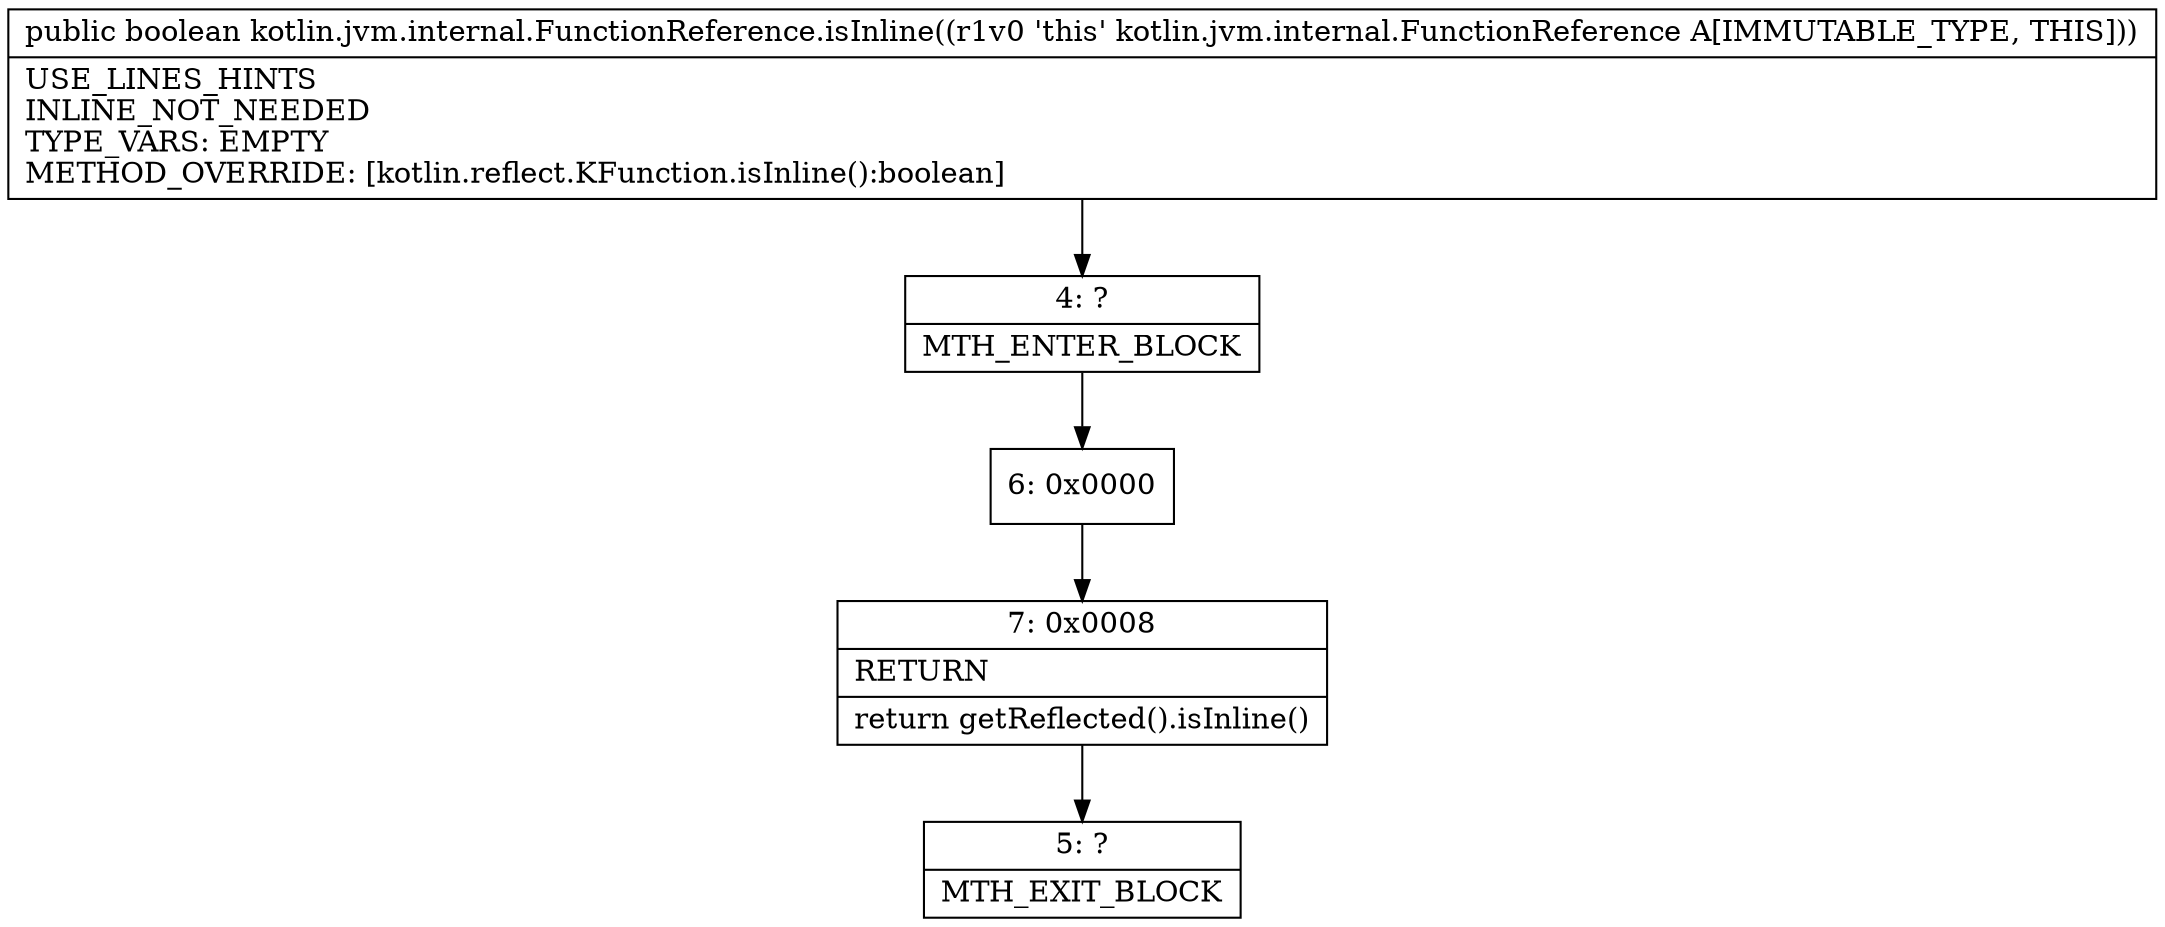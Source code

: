 digraph "CFG forkotlin.jvm.internal.FunctionReference.isInline()Z" {
Node_4 [shape=record,label="{4\:\ ?|MTH_ENTER_BLOCK\l}"];
Node_6 [shape=record,label="{6\:\ 0x0000}"];
Node_7 [shape=record,label="{7\:\ 0x0008|RETURN\l|return getReflected().isInline()\l}"];
Node_5 [shape=record,label="{5\:\ ?|MTH_EXIT_BLOCK\l}"];
MethodNode[shape=record,label="{public boolean kotlin.jvm.internal.FunctionReference.isInline((r1v0 'this' kotlin.jvm.internal.FunctionReference A[IMMUTABLE_TYPE, THIS]))  | USE_LINES_HINTS\lINLINE_NOT_NEEDED\lTYPE_VARS: EMPTY\lMETHOD_OVERRIDE: [kotlin.reflect.KFunction.isInline():boolean]\l}"];
MethodNode -> Node_4;Node_4 -> Node_6;
Node_6 -> Node_7;
Node_7 -> Node_5;
}

